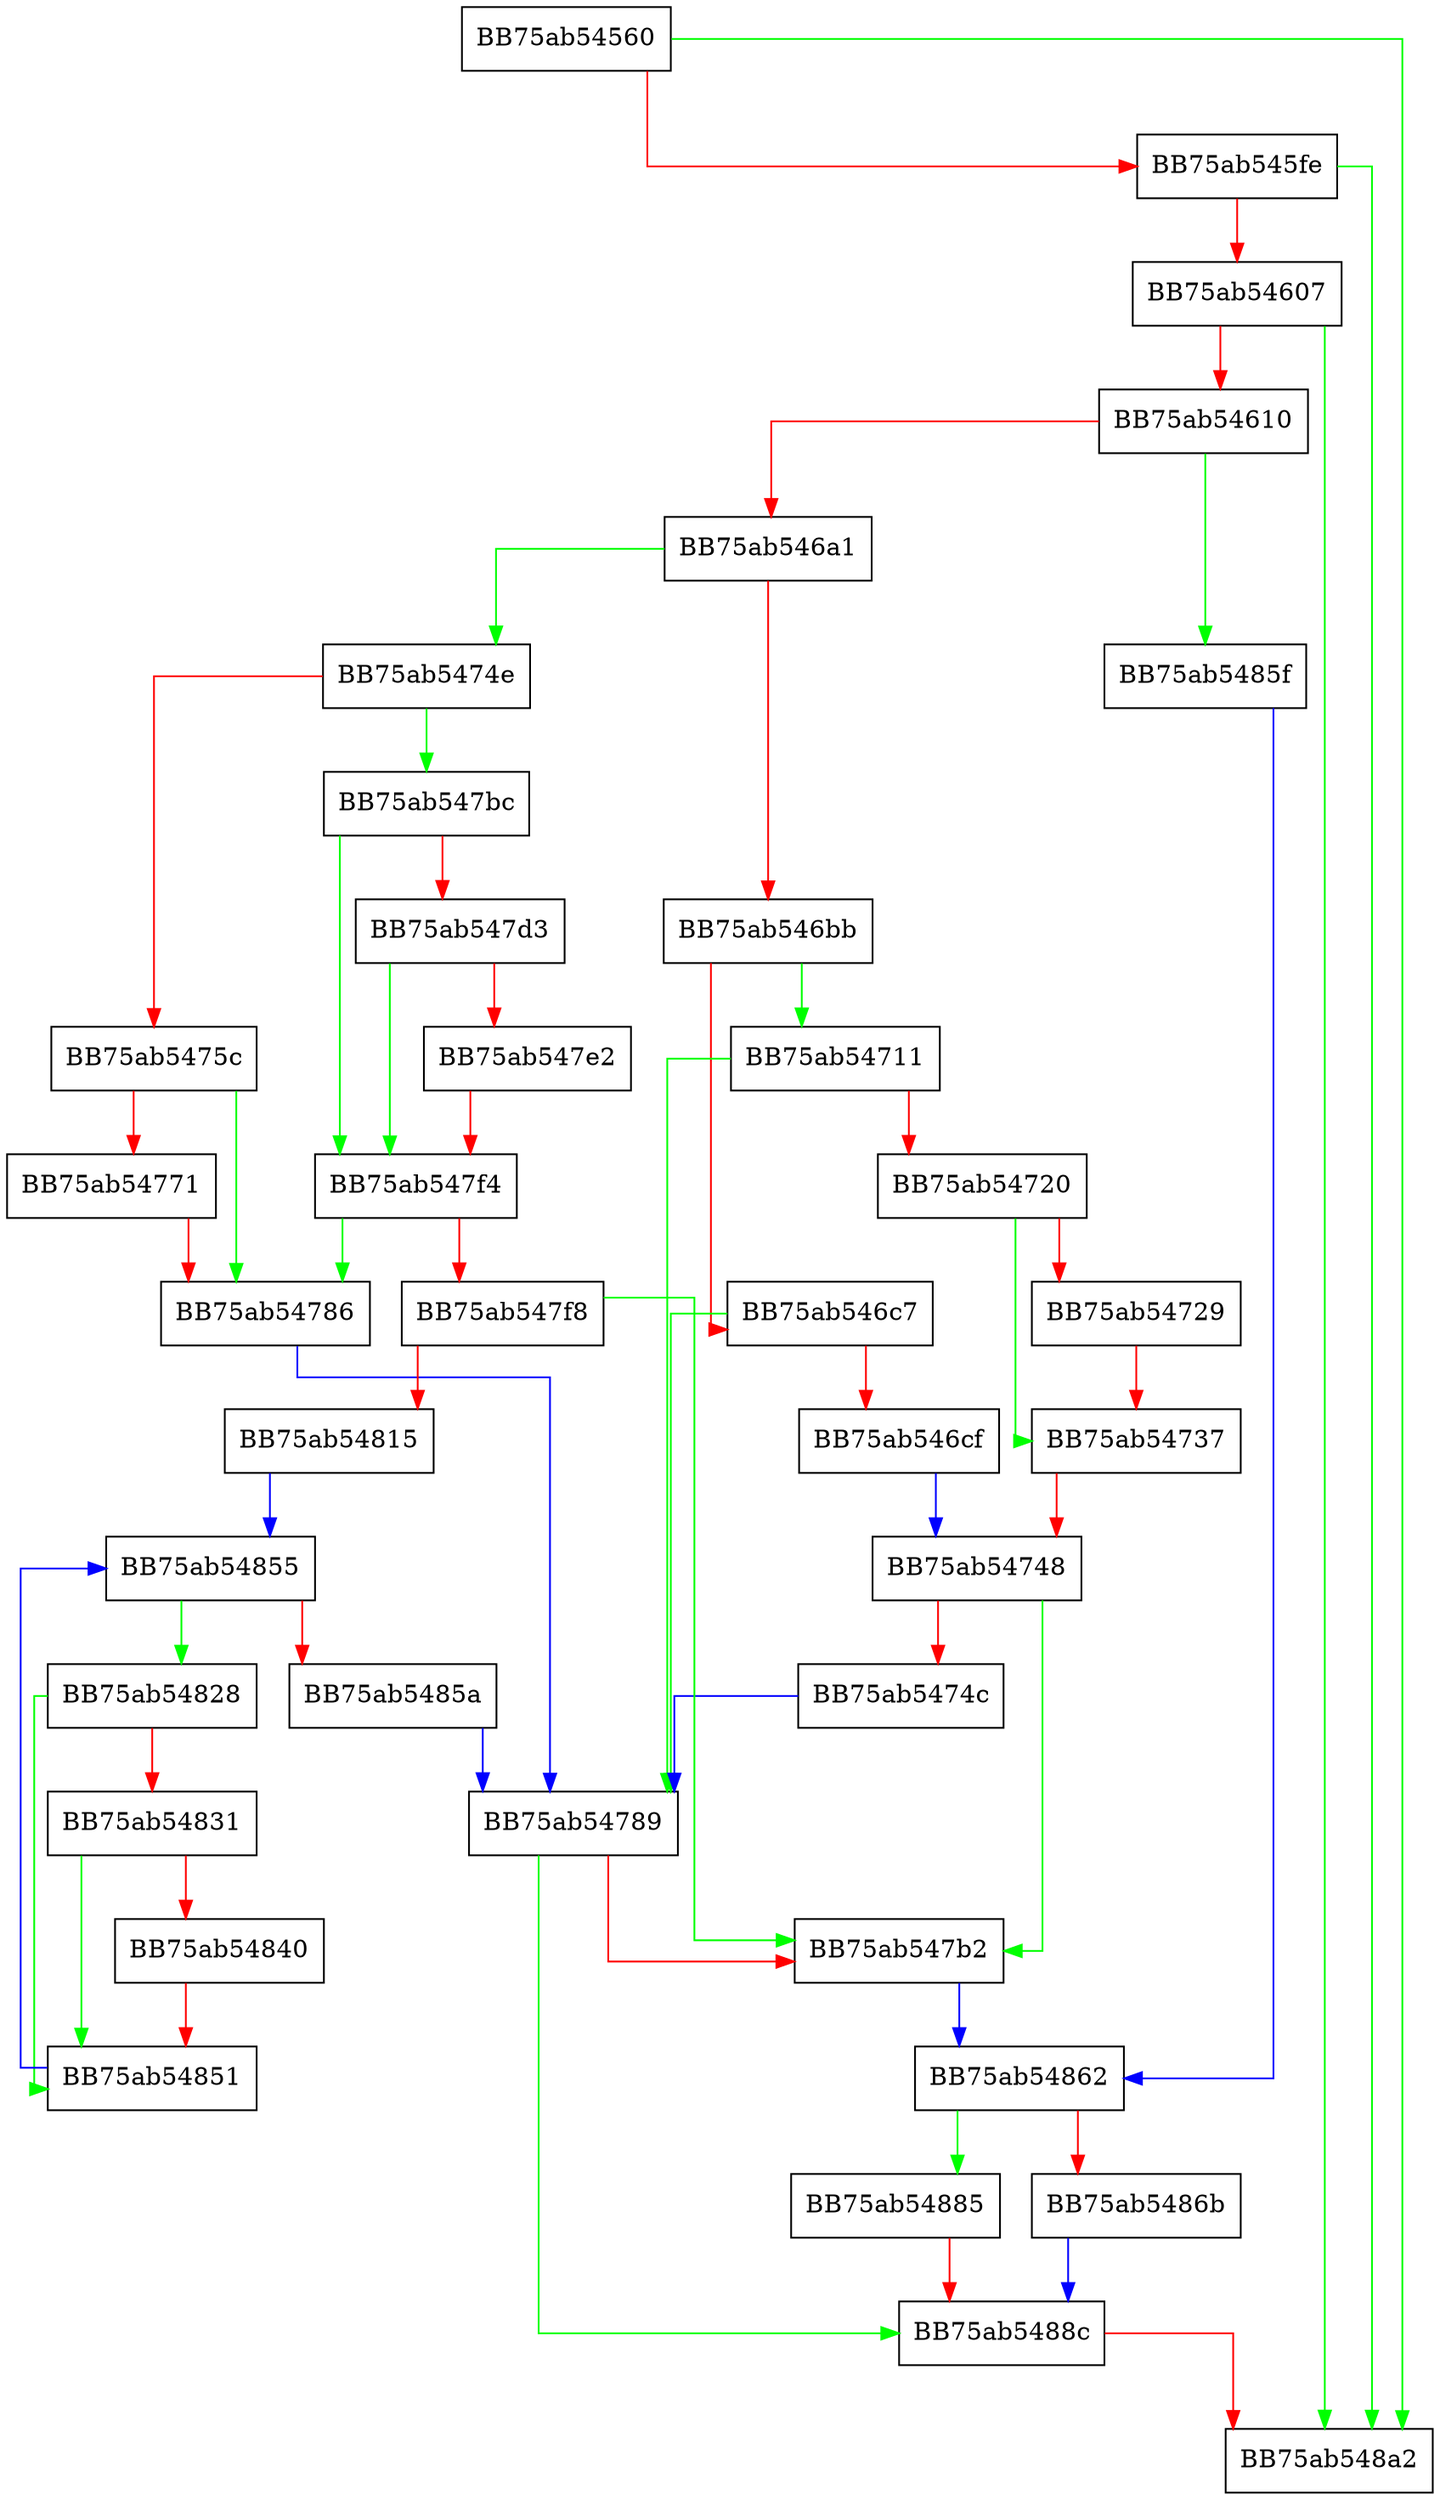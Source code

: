 digraph renameTableFunc {
  node [shape="box"];
  graph [splines=ortho];
  BB75ab54560 -> BB75ab548a2 [color="green"];
  BB75ab54560 -> BB75ab545fe [color="red"];
  BB75ab545fe -> BB75ab548a2 [color="green"];
  BB75ab545fe -> BB75ab54607 [color="red"];
  BB75ab54607 -> BB75ab548a2 [color="green"];
  BB75ab54607 -> BB75ab54610 [color="red"];
  BB75ab54610 -> BB75ab5485f [color="green"];
  BB75ab54610 -> BB75ab546a1 [color="red"];
  BB75ab546a1 -> BB75ab5474e [color="green"];
  BB75ab546a1 -> BB75ab546bb [color="red"];
  BB75ab546bb -> BB75ab54711 [color="green"];
  BB75ab546bb -> BB75ab546c7 [color="red"];
  BB75ab546c7 -> BB75ab54789 [color="green"];
  BB75ab546c7 -> BB75ab546cf [color="red"];
  BB75ab546cf -> BB75ab54748 [color="blue"];
  BB75ab54711 -> BB75ab54789 [color="green"];
  BB75ab54711 -> BB75ab54720 [color="red"];
  BB75ab54720 -> BB75ab54737 [color="green"];
  BB75ab54720 -> BB75ab54729 [color="red"];
  BB75ab54729 -> BB75ab54737 [color="red"];
  BB75ab54737 -> BB75ab54748 [color="red"];
  BB75ab54748 -> BB75ab547b2 [color="green"];
  BB75ab54748 -> BB75ab5474c [color="red"];
  BB75ab5474c -> BB75ab54789 [color="blue"];
  BB75ab5474e -> BB75ab547bc [color="green"];
  BB75ab5474e -> BB75ab5475c [color="red"];
  BB75ab5475c -> BB75ab54786 [color="green"];
  BB75ab5475c -> BB75ab54771 [color="red"];
  BB75ab54771 -> BB75ab54786 [color="red"];
  BB75ab54786 -> BB75ab54789 [color="blue"];
  BB75ab54789 -> BB75ab5488c [color="green"];
  BB75ab54789 -> BB75ab547b2 [color="red"];
  BB75ab547b2 -> BB75ab54862 [color="blue"];
  BB75ab547bc -> BB75ab547f4 [color="green"];
  BB75ab547bc -> BB75ab547d3 [color="red"];
  BB75ab547d3 -> BB75ab547f4 [color="green"];
  BB75ab547d3 -> BB75ab547e2 [color="red"];
  BB75ab547e2 -> BB75ab547f4 [color="red"];
  BB75ab547f4 -> BB75ab54786 [color="green"];
  BB75ab547f4 -> BB75ab547f8 [color="red"];
  BB75ab547f8 -> BB75ab547b2 [color="green"];
  BB75ab547f8 -> BB75ab54815 [color="red"];
  BB75ab54815 -> BB75ab54855 [color="blue"];
  BB75ab54828 -> BB75ab54851 [color="green"];
  BB75ab54828 -> BB75ab54831 [color="red"];
  BB75ab54831 -> BB75ab54851 [color="green"];
  BB75ab54831 -> BB75ab54840 [color="red"];
  BB75ab54840 -> BB75ab54851 [color="red"];
  BB75ab54851 -> BB75ab54855 [color="blue"];
  BB75ab54855 -> BB75ab54828 [color="green"];
  BB75ab54855 -> BB75ab5485a [color="red"];
  BB75ab5485a -> BB75ab54789 [color="blue"];
  BB75ab5485f -> BB75ab54862 [color="blue"];
  BB75ab54862 -> BB75ab54885 [color="green"];
  BB75ab54862 -> BB75ab5486b [color="red"];
  BB75ab5486b -> BB75ab5488c [color="blue"];
  BB75ab54885 -> BB75ab5488c [color="red"];
  BB75ab5488c -> BB75ab548a2 [color="red"];
}